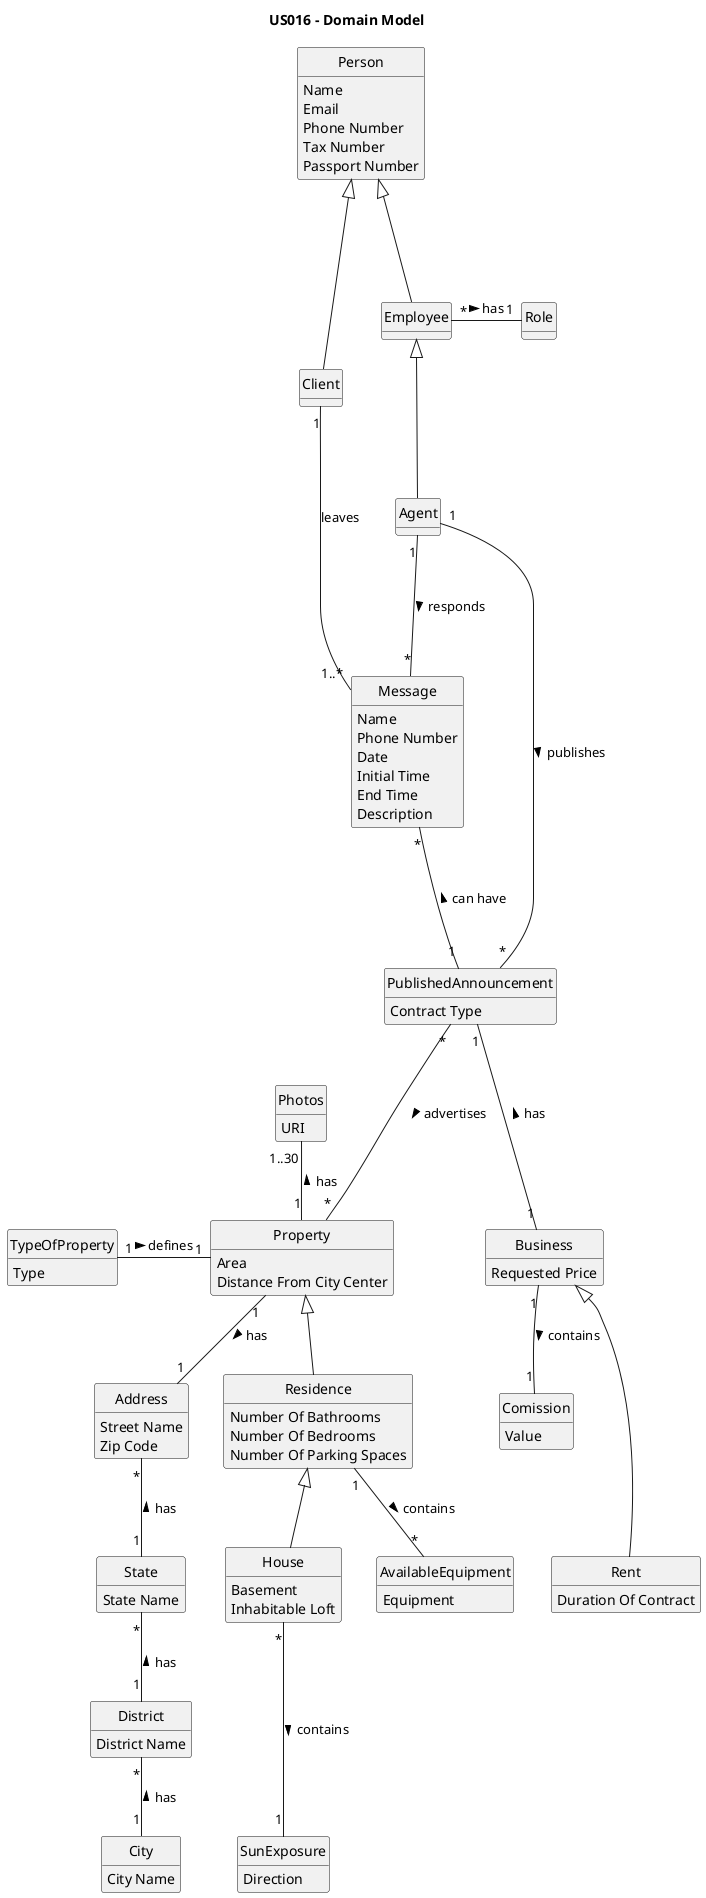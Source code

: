 @startuml

title US016 - Domain Model

skinparam monochrome true
skinparam packageStyle rectangle
skinparam shadowing false
skinparam classAttributeIconSize 0
hide circle
hide methods

class Agent {

}

class Client {

}

class Message {
Name
Phone Number
Date
Initial Time
End Time
Description
}

class Employee {

}

class Role {

}

class Person {
Name
Email
Phone Number
Tax Number
Passport Number
}

class PublishedAnnouncement {
Contract Type
}

class Property {
Area
Distance From City Center
}

class TypeOfProperty {
Type
}

class Photos {
URI
}

class Business {
Requested Price
}

class Comission {
Value
}

class Rent {
Duration Of Contract
}

class Address {
Street Name
Zip Code
}

class Residence {
Number Of Bathrooms
Number Of Bedrooms
Number Of Parking Spaces
}

class State {
State Name
}

class House {
Basement
Inhabitable Loft
}

class AvailableEquipment {
Equipment
}

class District {
District Name
}

class SunExposure {
Direction
}

class City {
City Name
}

Agent "1" --- "*" Message : responds >
Agent "1" --- "*" PublishedAnnouncement : publishes >

Address "*" -- "1" State : has <

State "*" -- "1" District : has <

District "*" -- "1" City : has <

PublishedAnnouncement "*" --- "*" Property : advertises >
PublishedAnnouncement "1" --- "1" Business : has <

Message "*" --- "1" PublishedAnnouncement: can have <

Business <|--- Rent
Business "1" -- "1" Comission : contains >

Property "1" -left- "1" TypeOfProperty : defines <
Property "1" -up- "1..30" Photos : has >
Property "1" -- "1" Address : has >
Property <|-- Residence

Residence <|-- House
Residence "1" -- "*" AvailableEquipment : contains >

House "*" --- "1" SunExposure : contains >

Employee <|--- Agent
Employee "*" -right- "1" Role : has >

Message "1..*" -left- "1" Client : leaves

Person <|--- Client
Person <|--- Employee

@enduml